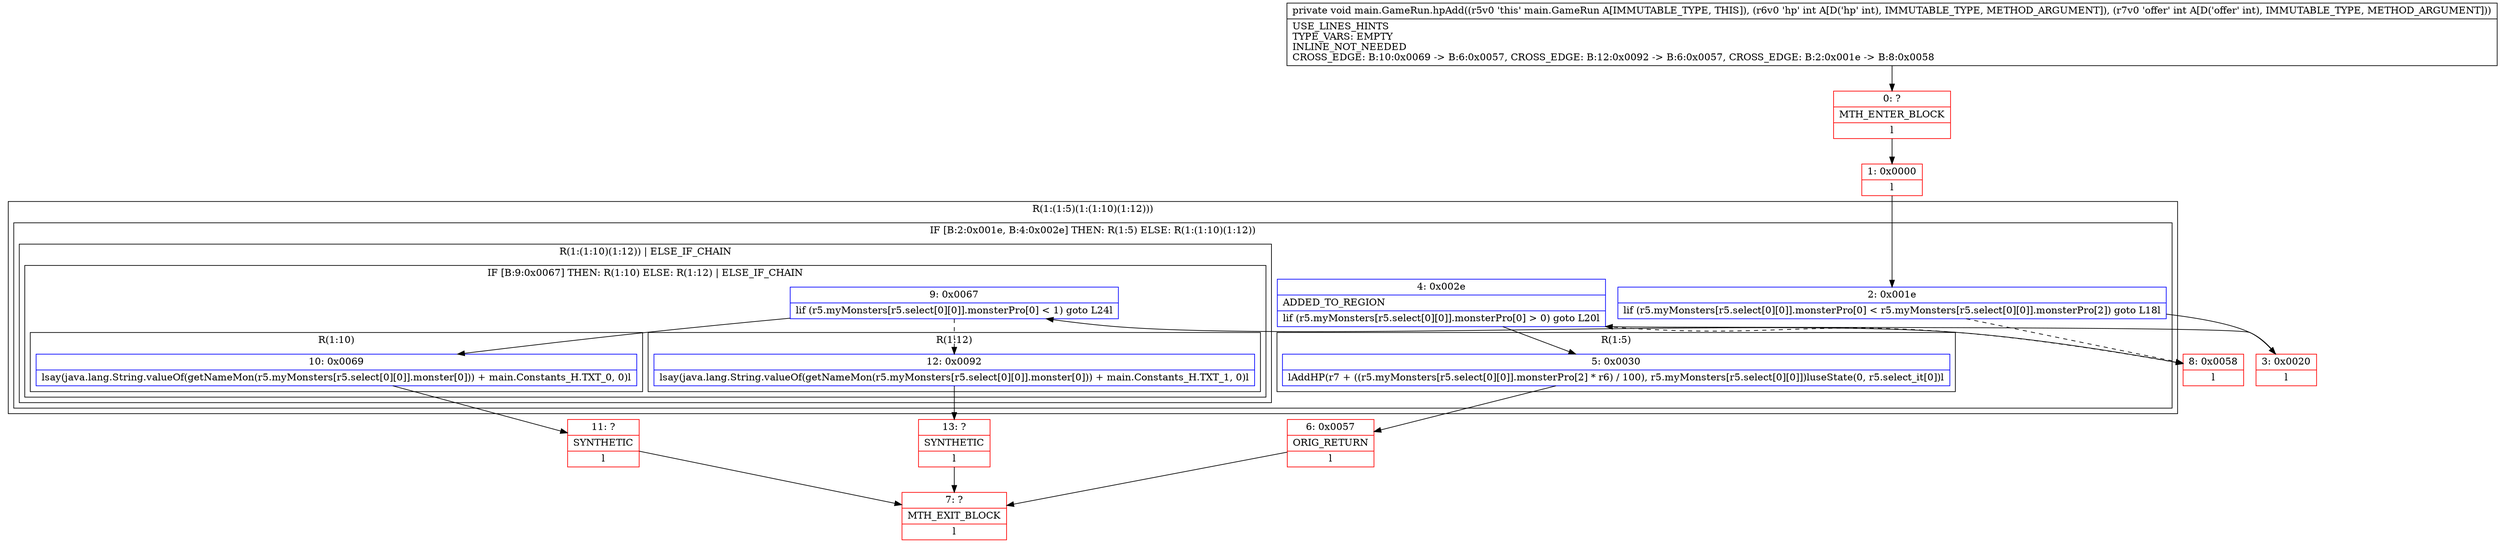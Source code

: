 digraph "CFG formain.GameRun.hpAdd(II)V" {
subgraph cluster_Region_763053729 {
label = "R(1:(1:5)(1:(1:10)(1:12)))";
node [shape=record,color=blue];
subgraph cluster_IfRegion_121843973 {
label = "IF [B:2:0x001e, B:4:0x002e] THEN: R(1:5) ELSE: R(1:(1:10)(1:12))";
node [shape=record,color=blue];
Node_2 [shape=record,label="{2\:\ 0x001e|lif (r5.myMonsters[r5.select[0][0]].monsterPro[0] \< r5.myMonsters[r5.select[0][0]].monsterPro[2]) goto L18l}"];
Node_4 [shape=record,label="{4\:\ 0x002e|ADDED_TO_REGION\l|lif (r5.myMonsters[r5.select[0][0]].monsterPro[0] \> 0) goto L20l}"];
subgraph cluster_Region_1030180008 {
label = "R(1:5)";
node [shape=record,color=blue];
Node_5 [shape=record,label="{5\:\ 0x0030|lAddHP(r7 + ((r5.myMonsters[r5.select[0][0]].monsterPro[2] * r6) \/ 100), r5.myMonsters[r5.select[0][0]])luseState(0, r5.select_it[0])l}"];
}
subgraph cluster_Region_1300375339 {
label = "R(1:(1:10)(1:12)) | ELSE_IF_CHAIN\l";
node [shape=record,color=blue];
subgraph cluster_IfRegion_976961140 {
label = "IF [B:9:0x0067] THEN: R(1:10) ELSE: R(1:12) | ELSE_IF_CHAIN\l";
node [shape=record,color=blue];
Node_9 [shape=record,label="{9\:\ 0x0067|lif (r5.myMonsters[r5.select[0][0]].monsterPro[0] \< 1) goto L24l}"];
subgraph cluster_Region_611248943 {
label = "R(1:10)";
node [shape=record,color=blue];
Node_10 [shape=record,label="{10\:\ 0x0069|lsay(java.lang.String.valueOf(getNameMon(r5.myMonsters[r5.select[0][0]].monster[0])) + main.Constants_H.TXT_0, 0)l}"];
}
subgraph cluster_Region_594276614 {
label = "R(1:12)";
node [shape=record,color=blue];
Node_12 [shape=record,label="{12\:\ 0x0092|lsay(java.lang.String.valueOf(getNameMon(r5.myMonsters[r5.select[0][0]].monster[0])) + main.Constants_H.TXT_1, 0)l}"];
}
}
}
}
}
Node_0 [shape=record,color=red,label="{0\:\ ?|MTH_ENTER_BLOCK\l|l}"];
Node_1 [shape=record,color=red,label="{1\:\ 0x0000|l}"];
Node_3 [shape=record,color=red,label="{3\:\ 0x0020|l}"];
Node_6 [shape=record,color=red,label="{6\:\ 0x0057|ORIG_RETURN\l|l}"];
Node_7 [shape=record,color=red,label="{7\:\ ?|MTH_EXIT_BLOCK\l|l}"];
Node_8 [shape=record,color=red,label="{8\:\ 0x0058|l}"];
Node_11 [shape=record,color=red,label="{11\:\ ?|SYNTHETIC\l|l}"];
Node_13 [shape=record,color=red,label="{13\:\ ?|SYNTHETIC\l|l}"];
MethodNode[shape=record,label="{private void main.GameRun.hpAdd((r5v0 'this' main.GameRun A[IMMUTABLE_TYPE, THIS]), (r6v0 'hp' int A[D('hp' int), IMMUTABLE_TYPE, METHOD_ARGUMENT]), (r7v0 'offer' int A[D('offer' int), IMMUTABLE_TYPE, METHOD_ARGUMENT]))  | USE_LINES_HINTS\lTYPE_VARS: EMPTY\lINLINE_NOT_NEEDED\lCROSS_EDGE: B:10:0x0069 \-\> B:6:0x0057, CROSS_EDGE: B:12:0x0092 \-\> B:6:0x0057, CROSS_EDGE: B:2:0x001e \-\> B:8:0x0058\l}"];
MethodNode -> Node_0;
Node_2 -> Node_3;
Node_2 -> Node_8[style=dashed];
Node_4 -> Node_5;
Node_4 -> Node_8[style=dashed];
Node_5 -> Node_6;
Node_9 -> Node_10;
Node_9 -> Node_12[style=dashed];
Node_10 -> Node_11;
Node_12 -> Node_13;
Node_0 -> Node_1;
Node_1 -> Node_2;
Node_3 -> Node_4;
Node_6 -> Node_7;
Node_8 -> Node_9;
Node_11 -> Node_7;
Node_13 -> Node_7;
}

